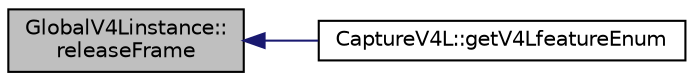 digraph "GlobalV4Linstance::releaseFrame"
{
 // INTERACTIVE_SVG=YES
  edge [fontname="Helvetica",fontsize="10",labelfontname="Helvetica",labelfontsize="10"];
  node [fontname="Helvetica",fontsize="10",shape=record];
  rankdir="LR";
  Node1 [label="GlobalV4Linstance::\lreleaseFrame",height=0.2,width=0.4,color="black", fillcolor="grey75", style="filled", fontcolor="black"];
  Node1 -> Node2 [dir="back",color="midnightblue",fontsize="10",style="solid",fontname="Helvetica"];
  Node2 [label="CaptureV4L::getV4LfeatureEnum",height=0.2,width=0.4,color="black", fillcolor="white", style="filled",URL="$d8/d36/class_capture_v4_l.html#a8ce6e97633547e4ade194f0c79ffab43"];
}
